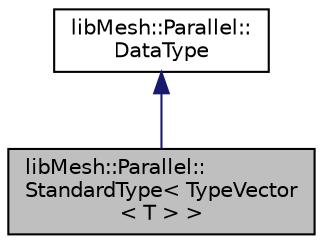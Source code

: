 digraph "libMesh::Parallel::StandardType&lt; TypeVector&lt; T &gt; &gt;"
{
  edge [fontname="Helvetica",fontsize="10",labelfontname="Helvetica",labelfontsize="10"];
  node [fontname="Helvetica",fontsize="10",shape=record];
  Node0 [label="libMesh::Parallel::\lStandardType\< TypeVector\l\< T \> \>",height=0.2,width=0.4,color="black", fillcolor="grey75", style="filled", fontcolor="black"];
  Node1 -> Node0 [dir="back",color="midnightblue",fontsize="10",style="solid",fontname="Helvetica"];
  Node1 [label="libMesh::Parallel::\lDataType",height=0.2,width=0.4,color="black", fillcolor="white", style="filled",URL="$classlibMesh_1_1Parallel_1_1DataType.html"];
}
